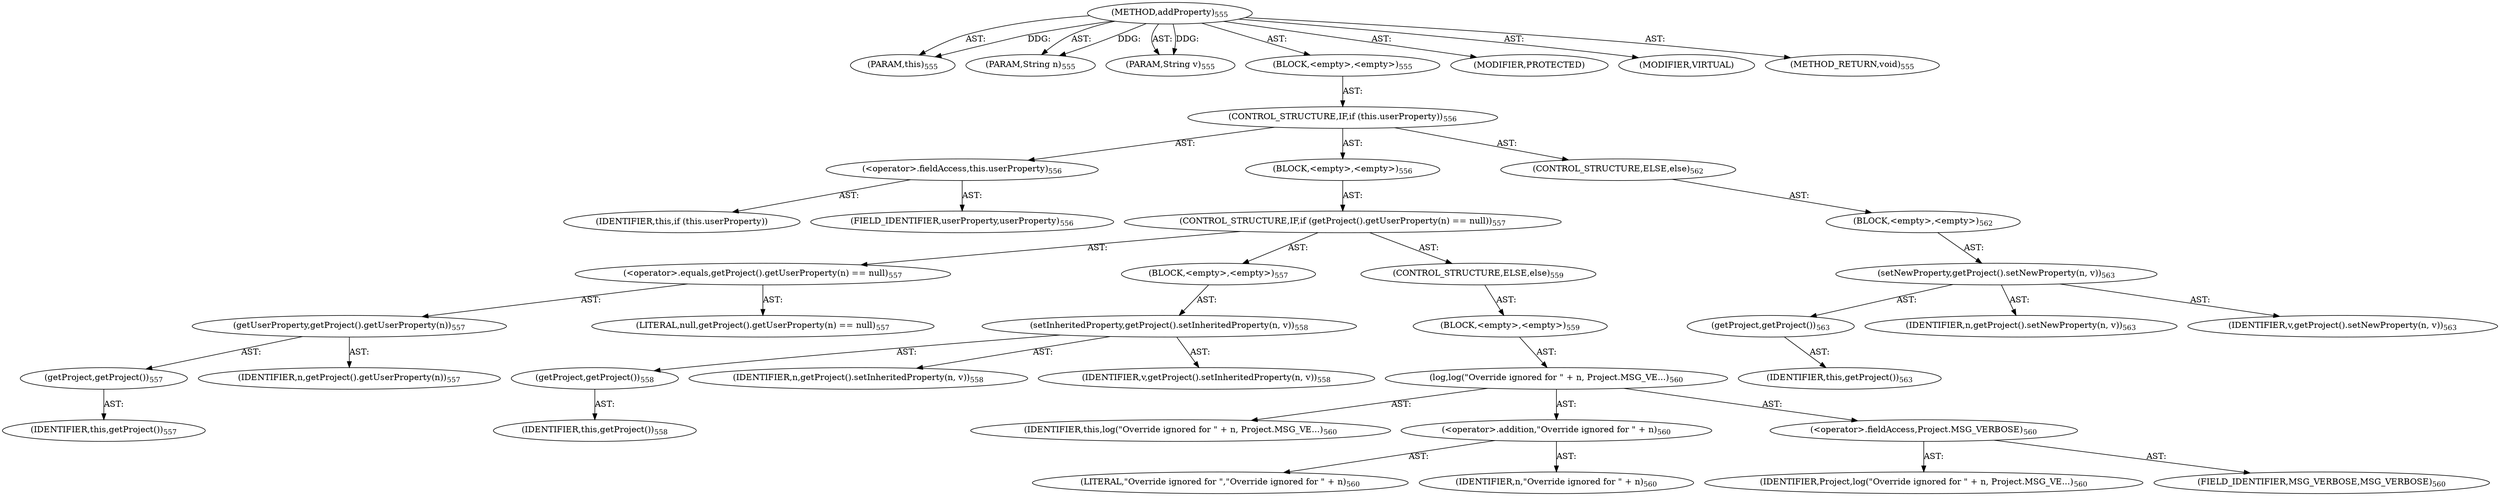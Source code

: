 digraph "addProperty" {  
"111669149728" [label = <(METHOD,addProperty)<SUB>555</SUB>> ]
"115964117011" [label = <(PARAM,this)<SUB>555</SUB>> ]
"115964117047" [label = <(PARAM,String n)<SUB>555</SUB>> ]
"115964117048" [label = <(PARAM,String v)<SUB>555</SUB>> ]
"25769803865" [label = <(BLOCK,&lt;empty&gt;,&lt;empty&gt;)<SUB>555</SUB>> ]
"47244640306" [label = <(CONTROL_STRUCTURE,IF,if (this.userProperty))<SUB>556</SUB>> ]
"30064771356" [label = <(&lt;operator&gt;.fieldAccess,this.userProperty)<SUB>556</SUB>> ]
"68719476975" [label = <(IDENTIFIER,this,if (this.userProperty))> ]
"55834574920" [label = <(FIELD_IDENTIFIER,userProperty,userProperty)<SUB>556</SUB>> ]
"25769803866" [label = <(BLOCK,&lt;empty&gt;,&lt;empty&gt;)<SUB>556</SUB>> ]
"47244640307" [label = <(CONTROL_STRUCTURE,IF,if (getProject().getUserProperty(n) == null))<SUB>557</SUB>> ]
"30064771357" [label = <(&lt;operator&gt;.equals,getProject().getUserProperty(n) == null)<SUB>557</SUB>> ]
"30064771358" [label = <(getUserProperty,getProject().getUserProperty(n))<SUB>557</SUB>> ]
"30064771359" [label = <(getProject,getProject())<SUB>557</SUB>> ]
"68719476786" [label = <(IDENTIFIER,this,getProject())<SUB>557</SUB>> ]
"68719476976" [label = <(IDENTIFIER,n,getProject().getUserProperty(n))<SUB>557</SUB>> ]
"90194313277" [label = <(LITERAL,null,getProject().getUserProperty(n) == null)<SUB>557</SUB>> ]
"25769803867" [label = <(BLOCK,&lt;empty&gt;,&lt;empty&gt;)<SUB>557</SUB>> ]
"30064771360" [label = <(setInheritedProperty,getProject().setInheritedProperty(n, v))<SUB>558</SUB>> ]
"30064771361" [label = <(getProject,getProject())<SUB>558</SUB>> ]
"68719476787" [label = <(IDENTIFIER,this,getProject())<SUB>558</SUB>> ]
"68719476977" [label = <(IDENTIFIER,n,getProject().setInheritedProperty(n, v))<SUB>558</SUB>> ]
"68719476978" [label = <(IDENTIFIER,v,getProject().setInheritedProperty(n, v))<SUB>558</SUB>> ]
"47244640308" [label = <(CONTROL_STRUCTURE,ELSE,else)<SUB>559</SUB>> ]
"25769803868" [label = <(BLOCK,&lt;empty&gt;,&lt;empty&gt;)<SUB>559</SUB>> ]
"30064771362" [label = <(log,log(&quot;Override ignored for &quot; + n, Project.MSG_VE...)<SUB>560</SUB>> ]
"68719476788" [label = <(IDENTIFIER,this,log(&quot;Override ignored for &quot; + n, Project.MSG_VE...)<SUB>560</SUB>> ]
"30064771363" [label = <(&lt;operator&gt;.addition,&quot;Override ignored for &quot; + n)<SUB>560</SUB>> ]
"90194313278" [label = <(LITERAL,&quot;Override ignored for &quot;,&quot;Override ignored for &quot; + n)<SUB>560</SUB>> ]
"68719476979" [label = <(IDENTIFIER,n,&quot;Override ignored for &quot; + n)<SUB>560</SUB>> ]
"30064771364" [label = <(&lt;operator&gt;.fieldAccess,Project.MSG_VERBOSE)<SUB>560</SUB>> ]
"68719476980" [label = <(IDENTIFIER,Project,log(&quot;Override ignored for &quot; + n, Project.MSG_VE...)<SUB>560</SUB>> ]
"55834574921" [label = <(FIELD_IDENTIFIER,MSG_VERBOSE,MSG_VERBOSE)<SUB>560</SUB>> ]
"47244640309" [label = <(CONTROL_STRUCTURE,ELSE,else)<SUB>562</SUB>> ]
"25769803869" [label = <(BLOCK,&lt;empty&gt;,&lt;empty&gt;)<SUB>562</SUB>> ]
"30064771365" [label = <(setNewProperty,getProject().setNewProperty(n, v))<SUB>563</SUB>> ]
"30064771366" [label = <(getProject,getProject())<SUB>563</SUB>> ]
"68719476789" [label = <(IDENTIFIER,this,getProject())<SUB>563</SUB>> ]
"68719476981" [label = <(IDENTIFIER,n,getProject().setNewProperty(n, v))<SUB>563</SUB>> ]
"68719476982" [label = <(IDENTIFIER,v,getProject().setNewProperty(n, v))<SUB>563</SUB>> ]
"133143986251" [label = <(MODIFIER,PROTECTED)> ]
"133143986252" [label = <(MODIFIER,VIRTUAL)> ]
"128849018912" [label = <(METHOD_RETURN,void)<SUB>555</SUB>> ]
  "111669149728" -> "115964117011"  [ label = "AST: "] 
  "111669149728" -> "115964117047"  [ label = "AST: "] 
  "111669149728" -> "115964117048"  [ label = "AST: "] 
  "111669149728" -> "25769803865"  [ label = "AST: "] 
  "111669149728" -> "133143986251"  [ label = "AST: "] 
  "111669149728" -> "133143986252"  [ label = "AST: "] 
  "111669149728" -> "128849018912"  [ label = "AST: "] 
  "25769803865" -> "47244640306"  [ label = "AST: "] 
  "47244640306" -> "30064771356"  [ label = "AST: "] 
  "47244640306" -> "25769803866"  [ label = "AST: "] 
  "47244640306" -> "47244640309"  [ label = "AST: "] 
  "30064771356" -> "68719476975"  [ label = "AST: "] 
  "30064771356" -> "55834574920"  [ label = "AST: "] 
  "25769803866" -> "47244640307"  [ label = "AST: "] 
  "47244640307" -> "30064771357"  [ label = "AST: "] 
  "47244640307" -> "25769803867"  [ label = "AST: "] 
  "47244640307" -> "47244640308"  [ label = "AST: "] 
  "30064771357" -> "30064771358"  [ label = "AST: "] 
  "30064771357" -> "90194313277"  [ label = "AST: "] 
  "30064771358" -> "30064771359"  [ label = "AST: "] 
  "30064771358" -> "68719476976"  [ label = "AST: "] 
  "30064771359" -> "68719476786"  [ label = "AST: "] 
  "25769803867" -> "30064771360"  [ label = "AST: "] 
  "30064771360" -> "30064771361"  [ label = "AST: "] 
  "30064771360" -> "68719476977"  [ label = "AST: "] 
  "30064771360" -> "68719476978"  [ label = "AST: "] 
  "30064771361" -> "68719476787"  [ label = "AST: "] 
  "47244640308" -> "25769803868"  [ label = "AST: "] 
  "25769803868" -> "30064771362"  [ label = "AST: "] 
  "30064771362" -> "68719476788"  [ label = "AST: "] 
  "30064771362" -> "30064771363"  [ label = "AST: "] 
  "30064771362" -> "30064771364"  [ label = "AST: "] 
  "30064771363" -> "90194313278"  [ label = "AST: "] 
  "30064771363" -> "68719476979"  [ label = "AST: "] 
  "30064771364" -> "68719476980"  [ label = "AST: "] 
  "30064771364" -> "55834574921"  [ label = "AST: "] 
  "47244640309" -> "25769803869"  [ label = "AST: "] 
  "25769803869" -> "30064771365"  [ label = "AST: "] 
  "30064771365" -> "30064771366"  [ label = "AST: "] 
  "30064771365" -> "68719476981"  [ label = "AST: "] 
  "30064771365" -> "68719476982"  [ label = "AST: "] 
  "30064771366" -> "68719476789"  [ label = "AST: "] 
  "111669149728" -> "115964117011"  [ label = "DDG: "] 
  "111669149728" -> "115964117047"  [ label = "DDG: "] 
  "111669149728" -> "115964117048"  [ label = "DDG: "] 
}
